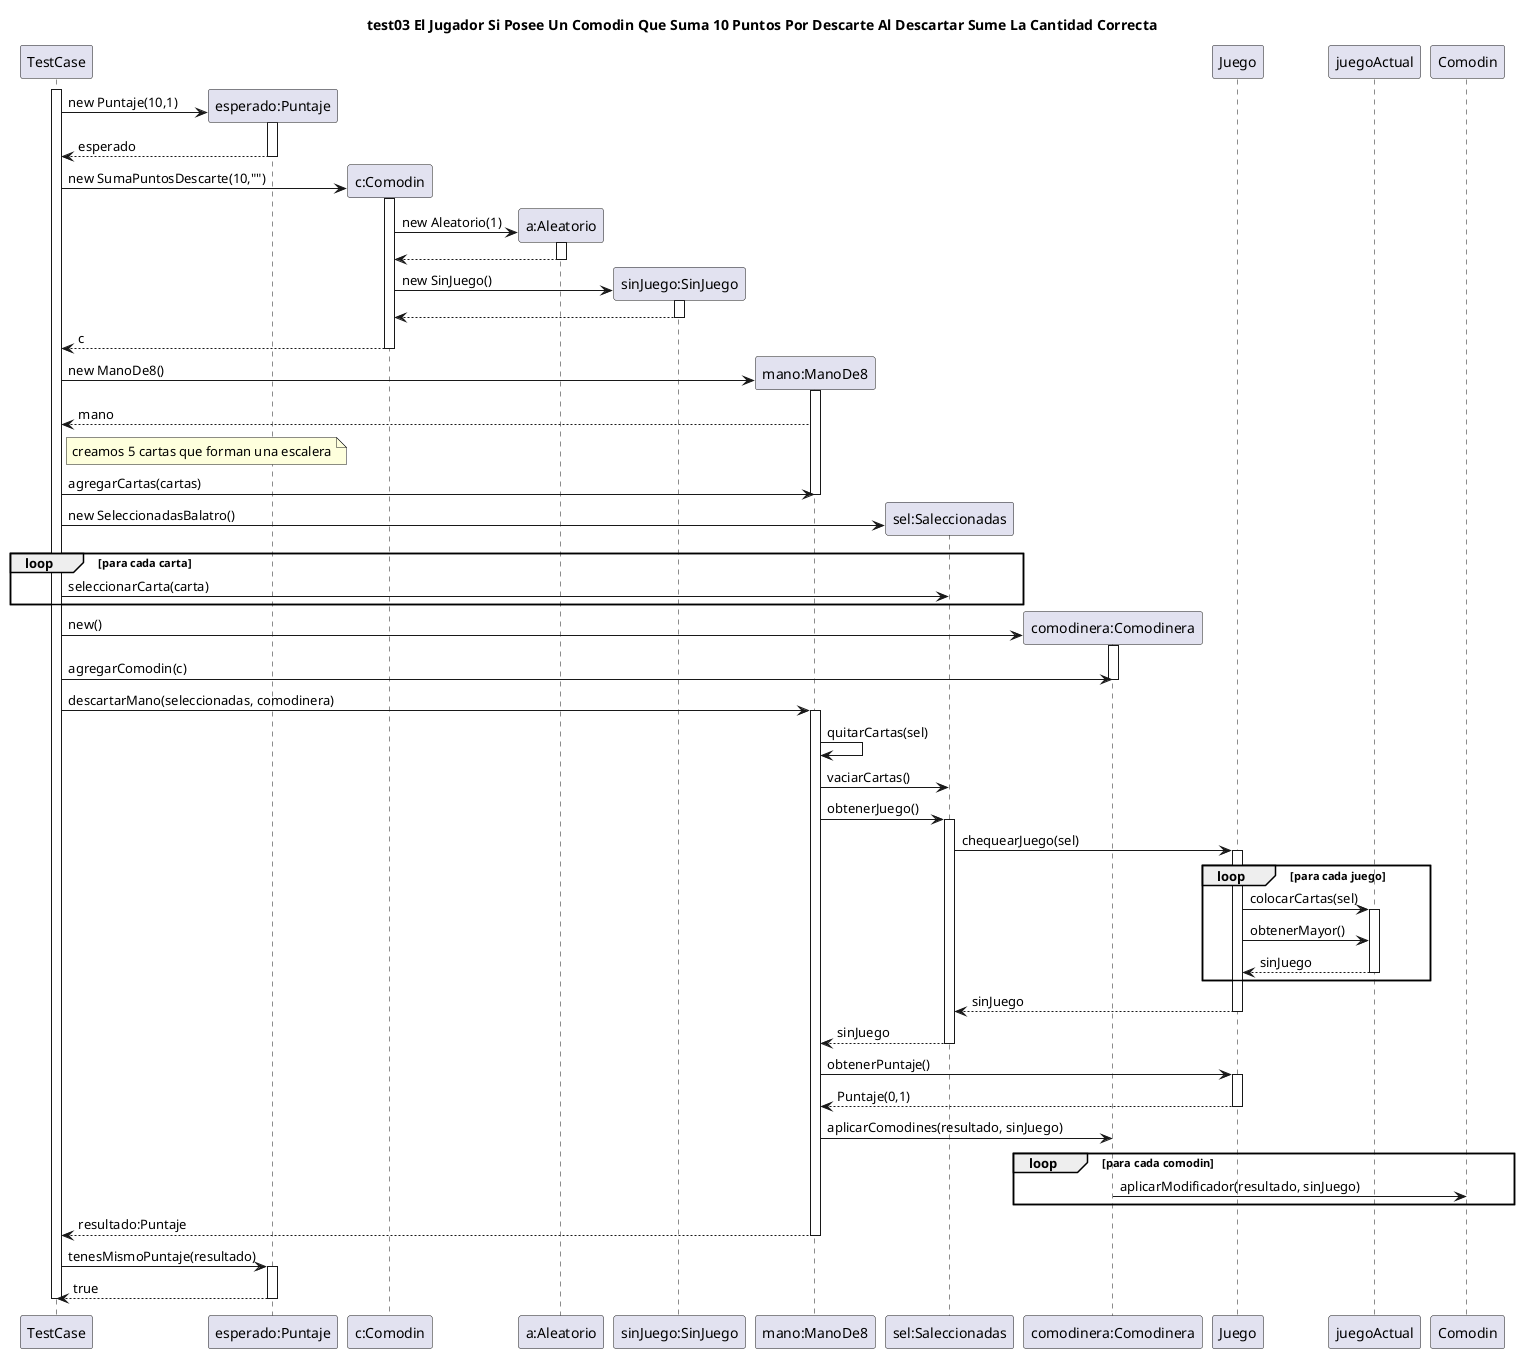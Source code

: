 @startuml casoDeUso3
title "test03 El Jugador Si Posee Un Comodin Que Suma 10 Puntos Por Descarte Al Descartar Sume La Cantidad Correcta"

participant "TestCase" as TestCase

activate TestCase

TestCase -> "esperado:Puntaje" as esperado **: new Puntaje(10,1)
activate esperado
TestCase <-- esperado : esperado
deactivate esperado

TestCase -> "c:Comodin" as comodin **: new SumaPuntosDescarte(10,"")

activate comodin
comodin -> "a:Aleatorio" as aleatorio **: new Aleatorio(1)
activate aleatorio
comodin <-- aleatorio
deactivate aleatorio
comodin -> "sinJuego:SinJuego" as sinJuego ** : new SinJuego()
activate sinJuego
comodin <-- sinJuego
deactivate sinJuego
TestCase <-- comodin : c
deactivate comodin

TestCase -> "mano:ManoDe8" as mano **: new ManoDe8()
activate mano
TestCase <-- mano : mano
note right of TestCase: creamos 5 cartas que forman una escalera
TestCase -> mano : agregarCartas(cartas)
deactivate mano

TestCase -> "sel:Saleccionadas" as sel ** : new SeleccionadasBalatro()
loop para cada carta
TestCase -> sel : seleccionarCarta(carta)
end

TestCase -> "comodinera:Comodinera" as comodinera **: new()
activate comodinera
TestCase -> comodinera : agregarComodin(c)
deactivate comodinera


TestCase -> mano : descartarMano(seleccionadas, comodinera)
activate mano
mano -> mano : quitarCartas(sel)
mano -> sel: vaciarCartas()
mano -> sel : obtenerJuego()
activate sel
sel -> "Juego" : chequearJuego(sel)
activate Juego

loop para cada juego
Juego -> juegoActual : colocarCartas(sel)
activate juegoActual
Juego -> juegoActual : obtenerMayor()
Juego <-- juegoActual : sinJuego
deactivate juegoActual
end

sel <-- Juego : sinJuego
deactivate Juego

mano <-- sel : sinJuego
deactivate sel

mano -> Juego : obtenerPuntaje()
activate Juego
mano <-- Juego : Puntaje(0,1)
deactivate Juego

mano -> comodinera : aplicarComodines(resultado, sinJuego)
loop para cada comodin
comodinera -> "Comodin" : aplicarModificador(resultado, sinJuego)
end
TestCase <-- mano : resultado:Puntaje
deactivate mano


TestCase -> esperado : tenesMismoPuntaje(resultado)
activate esperado
TestCase <-- esperado : true
deactivate esperado

deactivate TestCase
@enduml